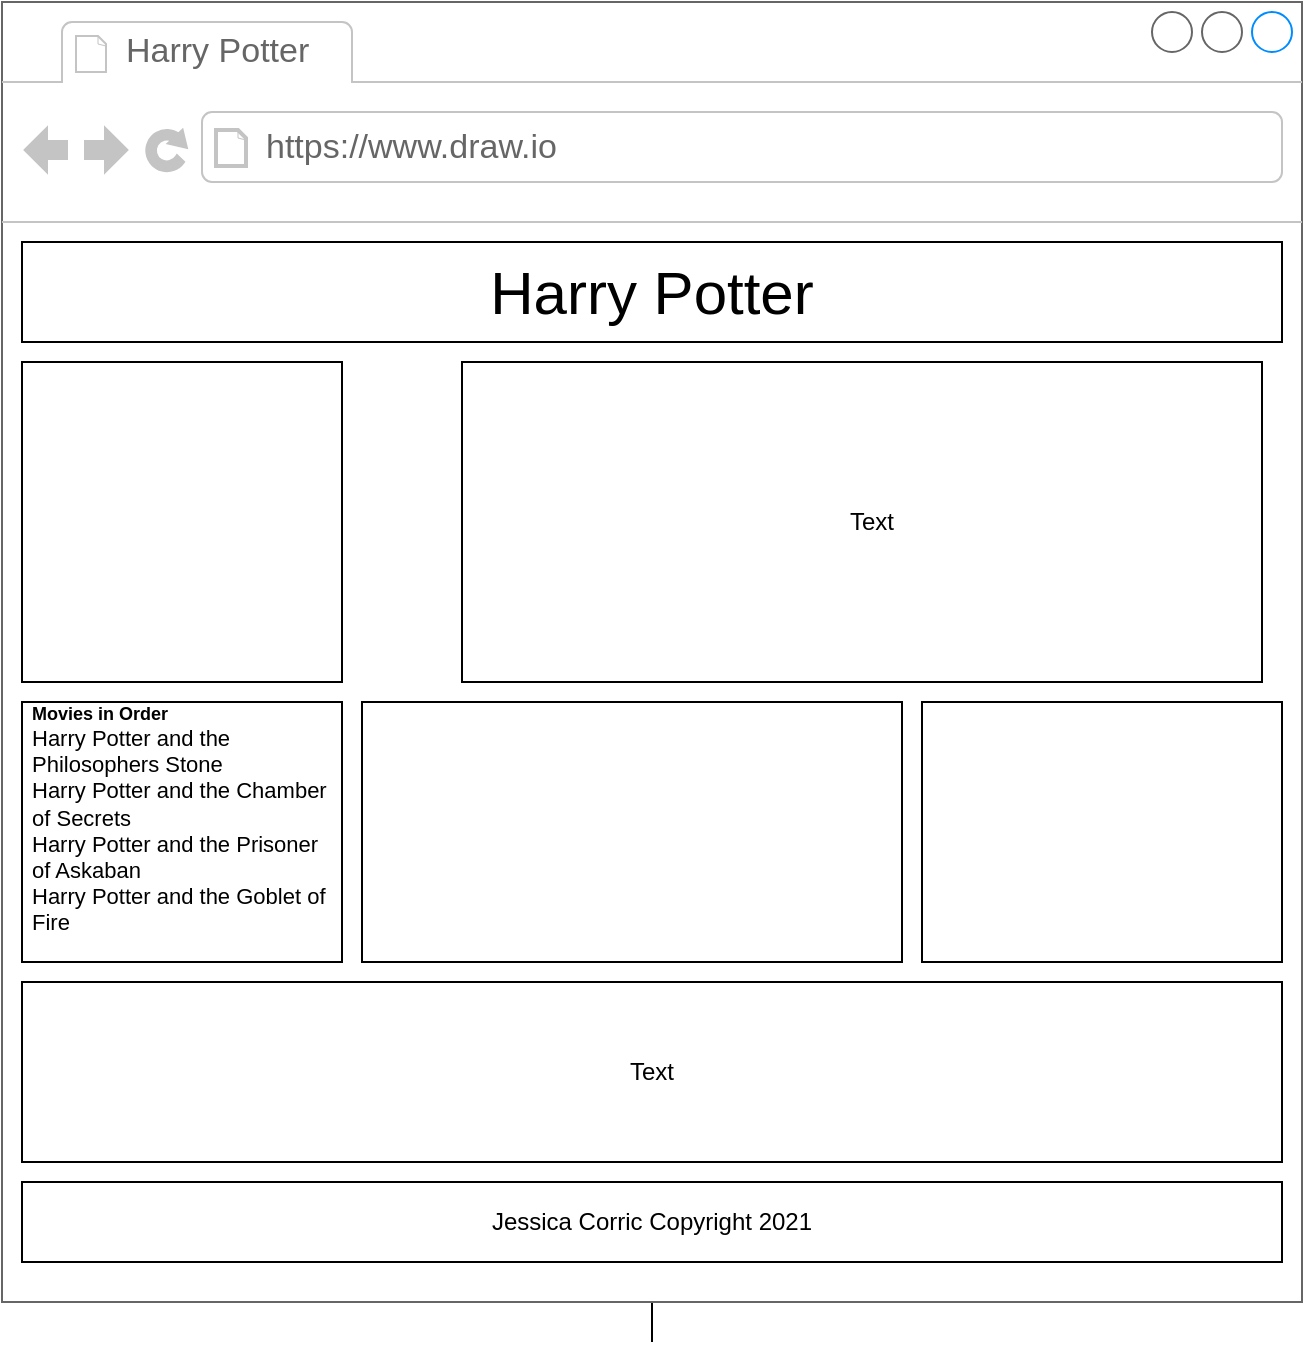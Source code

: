 <mxfile version="14.6.13" type="github">
  <diagram name="Page-1" id="f1b7ffb7-ca1e-a977-7cf5-a751b3c06c05">
    <mxGraphModel dx="1422" dy="794" grid="1" gridSize="10" guides="1" tooltips="1" connect="1" arrows="1" fold="1" page="1" pageScale="1" pageWidth="826" pageHeight="1169" background="#ffffff" math="0" shadow="0">
      <root>
        <mxCell id="0" />
        <mxCell id="1" parent="0" />
        <mxCell id="Sd2tZ3bKALMnqHNlc7l4-76" style="edgeStyle=orthogonalEdgeStyle;rounded=0;orthogonalLoop=1;jettySize=auto;html=1;" parent="1" source="Sd2tZ3bKALMnqHNlc7l4-61" edge="1">
          <mxGeometry relative="1" as="geometry">
            <mxPoint x="335" y="570" as="targetPoint" />
          </mxGeometry>
        </mxCell>
        <mxCell id="Sd2tZ3bKALMnqHNlc7l4-61" value="" style="strokeWidth=1;shadow=0;dashed=0;align=center;html=1;shape=mxgraph.mockup.containers.browserWindow;rSize=0;strokeColor=#666666;strokeColor2=#008cff;strokeColor3=#c4c4c4;mainText=,;recursiveResize=0;" parent="1" vertex="1">
          <mxGeometry x="10" y="10" width="650" height="650" as="geometry" />
        </mxCell>
        <mxCell id="Sd2tZ3bKALMnqHNlc7l4-62" value="Harry Potter" style="strokeWidth=1;shadow=0;dashed=0;align=center;html=1;shape=mxgraph.mockup.containers.anchor;fontSize=17;fontColor=#666666;align=left;" parent="Sd2tZ3bKALMnqHNlc7l4-61" vertex="1">
          <mxGeometry x="60" y="12" width="110" height="26" as="geometry" />
        </mxCell>
        <mxCell id="Sd2tZ3bKALMnqHNlc7l4-63" value="https://www.draw.io" style="strokeWidth=1;shadow=0;dashed=0;align=center;html=1;shape=mxgraph.mockup.containers.anchor;rSize=0;fontSize=17;fontColor=#666666;align=left;" parent="Sd2tZ3bKALMnqHNlc7l4-61" vertex="1">
          <mxGeometry x="130" y="60" width="250" height="26" as="geometry" />
        </mxCell>
        <mxCell id="Sd2tZ3bKALMnqHNlc7l4-69" value="&lt;font style=&quot;font-size: 30px ; line-height: 120%&quot;&gt;Harry Potter&lt;/font&gt;" style="text;html=1;align=center;verticalAlign=middle;whiteSpace=wrap;rounded=0;shadow=0;sketch=0;glass=0;strokeColor=#000000;fillColor=#ffffff;" parent="Sd2tZ3bKALMnqHNlc7l4-61" vertex="1">
          <mxGeometry x="10" y="120" width="630" height="50" as="geometry" />
        </mxCell>
        <mxCell id="Sd2tZ3bKALMnqHNlc7l4-70" value="" style="whiteSpace=wrap;html=1;aspect=fixed;shadow=0;glass=0;sketch=0;strokeColor=#000000;" parent="Sd2tZ3bKALMnqHNlc7l4-61" vertex="1">
          <mxGeometry x="10" y="180" width="160" height="160" as="geometry" />
        </mxCell>
        <mxCell id="Sd2tZ3bKALMnqHNlc7l4-71" value="" style="rounded=0;whiteSpace=wrap;html=1;shadow=0;glass=0;sketch=0;strokeColor=#000000;fillColor=#ffffff;" parent="Sd2tZ3bKALMnqHNlc7l4-61" vertex="1">
          <mxGeometry x="10" y="350" width="160" height="130" as="geometry" />
        </mxCell>
        <mxCell id="Sd2tZ3bKALMnqHNlc7l4-72" value="" style="rounded=0;whiteSpace=wrap;html=1;shadow=0;glass=0;sketch=0;strokeColor=#000000;fillColor=#ffffff;" parent="Sd2tZ3bKALMnqHNlc7l4-61" vertex="1">
          <mxGeometry x="230" y="180" width="400" height="160" as="geometry" />
        </mxCell>
        <mxCell id="Sd2tZ3bKALMnqHNlc7l4-73" value="" style="rounded=0;whiteSpace=wrap;html=1;shadow=0;glass=0;sketch=0;strokeColor=#000000;fillColor=#ffffff;" parent="Sd2tZ3bKALMnqHNlc7l4-61" vertex="1">
          <mxGeometry x="180" y="350" width="270" height="130" as="geometry" />
        </mxCell>
        <mxCell id="Sd2tZ3bKALMnqHNlc7l4-75" value="" style="rounded=0;whiteSpace=wrap;html=1;shadow=0;glass=0;sketch=0;strokeColor=#000000;fillColor=#ffffff;" parent="Sd2tZ3bKALMnqHNlc7l4-61" vertex="1">
          <mxGeometry x="10" y="490" width="630" height="90" as="geometry" />
        </mxCell>
        <mxCell id="Sd2tZ3bKALMnqHNlc7l4-77" value="" style="rounded=0;whiteSpace=wrap;html=1;shadow=0;glass=0;sketch=0;strokeColor=#000000;fillColor=#ffffff;" parent="Sd2tZ3bKALMnqHNlc7l4-61" vertex="1">
          <mxGeometry x="10" y="590" width="630" height="40" as="geometry" />
        </mxCell>
        <mxCell id="Sd2tZ3bKALMnqHNlc7l4-79" value="Text" style="text;html=1;strokeColor=none;fillColor=none;align=center;verticalAlign=middle;whiteSpace=wrap;rounded=0;shadow=0;glass=0;sketch=0;" parent="Sd2tZ3bKALMnqHNlc7l4-61" vertex="1">
          <mxGeometry x="230" y="180" width="410" height="160" as="geometry" />
        </mxCell>
        <mxCell id="Sd2tZ3bKALMnqHNlc7l4-82" value="Text" style="text;html=1;strokeColor=none;fillColor=none;align=center;verticalAlign=middle;whiteSpace=wrap;rounded=0;shadow=0;glass=0;sketch=0;" parent="Sd2tZ3bKALMnqHNlc7l4-61" vertex="1">
          <mxGeometry x="10" y="490" width="630" height="90" as="geometry" />
        </mxCell>
        <mxCell id="Sd2tZ3bKALMnqHNlc7l4-83" value="Jessica Corric Copyright 2021" style="text;html=1;strokeColor=none;fillColor=none;align=center;verticalAlign=middle;whiteSpace=wrap;rounded=0;shadow=0;glass=0;sketch=0;" parent="Sd2tZ3bKALMnqHNlc7l4-61" vertex="1">
          <mxGeometry x="10" y="590" width="630" height="40" as="geometry" />
        </mxCell>
        <mxCell id="Sd2tZ3bKALMnqHNlc7l4-84" value="" style="shape=image;verticalLabelPosition=bottom;labelBackgroundColor=#ffffff;verticalAlign=top;aspect=fixed;imageAspect=0;image=https://cdn.pixabay.com/photo/2017/06/15/08/35/hogwarts-2404481_960_720.jpg;" parent="Sd2tZ3bKALMnqHNlc7l4-61" vertex="1">
          <mxGeometry x="10" y="180" width="213.33" height="160" as="geometry" />
        </mxCell>
        <mxCell id="dXdSei8Osimg1exBgEQ5-3" value="&lt;h1 style=&quot;font-size: 9px ; line-height: 0%&quot;&gt;Movies in Order&lt;/h1&gt;&lt;div style=&quot;font-size: 11px&quot;&gt;&lt;font style=&quot;font-size: 11px&quot;&gt;Harry Potter and the Philosophers Stone&lt;/font&gt;&lt;/div&gt;&lt;div style=&quot;font-size: 11px&quot;&gt;&lt;font style=&quot;font-size: 11px&quot;&gt;Harry Potter and the Chamber of Secrets&lt;/font&gt;&lt;/div&gt;&lt;div style=&quot;font-size: 11px&quot;&gt;&lt;font style=&quot;font-size: 11px&quot;&gt;Harry Potter and the Prisoner of Askaban&lt;/font&gt;&lt;/div&gt;&lt;div style=&quot;font-size: 11px&quot;&gt;&lt;font style=&quot;font-size: 11px&quot;&gt;Harry Potter and the Goblet of Fire&lt;/font&gt;&lt;/div&gt;&lt;div&gt;&lt;br&gt;&lt;/div&gt;" style="text;html=1;strokeColor=none;fillColor=none;spacing=5;spacingTop=-20;whiteSpace=wrap;overflow=hidden;rounded=0;" vertex="1" parent="Sd2tZ3bKALMnqHNlc7l4-61">
          <mxGeometry x="10" y="360" width="160" height="120" as="geometry" />
        </mxCell>
        <mxCell id="Sd2tZ3bKALMnqHNlc7l4-86" value="" style="rounded=0;whiteSpace=wrap;html=1;shadow=0;glass=0;sketch=0;strokeColor=#000000;fillColor=#ffffff;" parent="1" vertex="1">
          <mxGeometry x="470" y="360" width="180" height="130" as="geometry" />
        </mxCell>
        <mxCell id="Sd2tZ3bKALMnqHNlc7l4-87" value="" style="shape=image;verticalLabelPosition=bottom;labelBackgroundColor=#ffffff;verticalAlign=top;aspect=fixed;imageAspect=0;image=https://cdn.pixabay.com/photo/2016/09/02/22/59/harry-potter-1640521_960_720.jpg;" parent="1" vertex="1">
          <mxGeometry x="470" y="362.35" width="180" height="125.31" as="geometry" />
        </mxCell>
      </root>
    </mxGraphModel>
  </diagram>
</mxfile>

